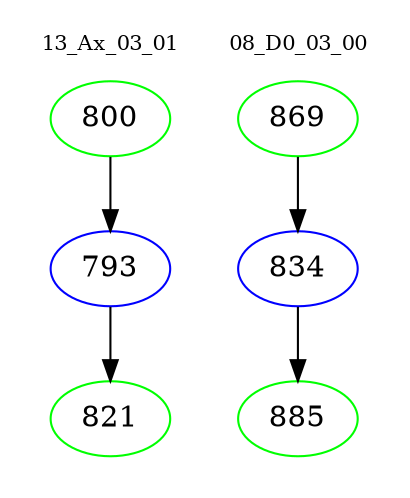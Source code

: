 digraph{
subgraph cluster_0 {
color = white
label = "13_Ax_03_01";
fontsize=10;
T0_800 [label="800", color="green"]
T0_800 -> T0_793 [color="black"]
T0_793 [label="793", color="blue"]
T0_793 -> T0_821 [color="black"]
T0_821 [label="821", color="green"]
}
subgraph cluster_1 {
color = white
label = "08_D0_03_00";
fontsize=10;
T1_869 [label="869", color="green"]
T1_869 -> T1_834 [color="black"]
T1_834 [label="834", color="blue"]
T1_834 -> T1_885 [color="black"]
T1_885 [label="885", color="green"]
}
}
